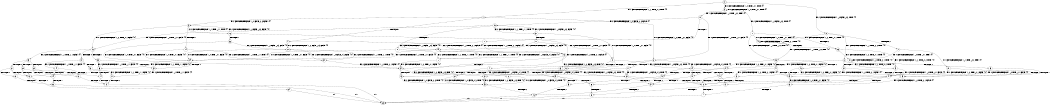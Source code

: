 digraph BCG {
size = "7, 10.5";
center = TRUE;
node [shape = circle];
0 [peripheries = 2];
0 -> 1 [label = "EX !1 !ATOMIC_EXCH_BRANCH (1, +1, TRUE, +0, 2, TRUE) !{0}"];
0 -> 2 [label = "EX !2 !ATOMIC_EXCH_BRANCH (1, +0, FALSE, +0, 3, TRUE) !{0}"];
0 -> 3 [label = "EX !0 !ATOMIC_EXCH_BRANCH (1, +0, TRUE, +0, 1, TRUE) !{0}"];
1 -> 4 [label = "TERMINATE !1"];
1 -> 5 [label = "EX !2 !ATOMIC_EXCH_BRANCH (1, +0, FALSE, +0, 3, FALSE) !{0}"];
1 -> 6 [label = "EX !0 !ATOMIC_EXCH_BRANCH (1, +0, TRUE, +0, 1, FALSE) !{0}"];
2 -> 7 [label = "TERMINATE !2"];
2 -> 8 [label = "EX !1 !ATOMIC_EXCH_BRANCH (1, +1, TRUE, +0, 2, TRUE) !{0}"];
2 -> 9 [label = "EX !0 !ATOMIC_EXCH_BRANCH (1, +0, TRUE, +0, 1, TRUE) !{0}"];
3 -> 10 [label = "EX !1 !ATOMIC_EXCH_BRANCH (1, +1, TRUE, +0, 2, TRUE) !{0}"];
3 -> 11 [label = "EX !2 !ATOMIC_EXCH_BRANCH (1, +0, FALSE, +0, 3, TRUE) !{0}"];
3 -> 3 [label = "EX !0 !ATOMIC_EXCH_BRANCH (1, +0, TRUE, +0, 1, TRUE) !{0}"];
4 -> 12 [label = "EX !2 !ATOMIC_EXCH_BRANCH (1, +0, FALSE, +0, 3, FALSE) !{0}"];
4 -> 13 [label = "EX !0 !ATOMIC_EXCH_BRANCH (1, +0, TRUE, +0, 1, FALSE) !{0}"];
5 -> 14 [label = "TERMINATE !1"];
5 -> 15 [label = "EX !0 !ATOMIC_EXCH_BRANCH (1, +0, TRUE, +0, 1, FALSE) !{0}"];
5 -> 16 [label = "EX !2 !ATOMIC_EXCH_BRANCH (1, +1, TRUE, +1, 1, TRUE) !{0}"];
6 -> 17 [label = "TERMINATE !1"];
6 -> 18 [label = "TERMINATE !0"];
6 -> 19 [label = "EX !2 !ATOMIC_EXCH_BRANCH (1, +0, FALSE, +0, 3, TRUE) !{0}"];
7 -> 20 [label = "EX !1 !ATOMIC_EXCH_BRANCH (1, +1, TRUE, +0, 2, TRUE) !{0}"];
7 -> 21 [label = "EX !0 !ATOMIC_EXCH_BRANCH (1, +0, TRUE, +0, 1, TRUE) !{0}"];
8 -> 22 [label = "TERMINATE !1"];
8 -> 23 [label = "TERMINATE !2"];
8 -> 24 [label = "EX !0 !ATOMIC_EXCH_BRANCH (1, +0, TRUE, +0, 1, FALSE) !{0}"];
9 -> 25 [label = "TERMINATE !2"];
9 -> 26 [label = "EX !1 !ATOMIC_EXCH_BRANCH (1, +1, TRUE, +0, 2, TRUE) !{0}"];
9 -> 9 [label = "EX !0 !ATOMIC_EXCH_BRANCH (1, +0, TRUE, +0, 1, TRUE) !{0}"];
10 -> 27 [label = "TERMINATE !1"];
10 -> 28 [label = "EX !2 !ATOMIC_EXCH_BRANCH (1, +0, FALSE, +0, 3, FALSE) !{0}"];
10 -> 6 [label = "EX !0 !ATOMIC_EXCH_BRANCH (1, +0, TRUE, +0, 1, FALSE) !{0}"];
11 -> 25 [label = "TERMINATE !2"];
11 -> 26 [label = "EX !1 !ATOMIC_EXCH_BRANCH (1, +1, TRUE, +0, 2, TRUE) !{0}"];
11 -> 9 [label = "EX !0 !ATOMIC_EXCH_BRANCH (1, +0, TRUE, +0, 1, TRUE) !{0}"];
12 -> 29 [label = "EX !0 !ATOMIC_EXCH_BRANCH (1, +0, TRUE, +0, 1, FALSE) !{0}"];
12 -> 30 [label = "EX !2 !ATOMIC_EXCH_BRANCH (1, +1, TRUE, +1, 1, TRUE) !{0}"];
13 -> 31 [label = "TERMINATE !0"];
13 -> 32 [label = "EX !2 !ATOMIC_EXCH_BRANCH (1, +0, FALSE, +0, 3, TRUE) !{0}"];
14 -> 29 [label = "EX !0 !ATOMIC_EXCH_BRANCH (1, +0, TRUE, +0, 1, FALSE) !{0}"];
14 -> 30 [label = "EX !2 !ATOMIC_EXCH_BRANCH (1, +1, TRUE, +1, 1, TRUE) !{0}"];
15 -> 33 [label = "TERMINATE !1"];
15 -> 34 [label = "TERMINATE !0"];
15 -> 35 [label = "EX !2 !ATOMIC_EXCH_BRANCH (1, +1, TRUE, +1, 1, FALSE) !{0}"];
16 -> 36 [label = "TERMINATE !1"];
16 -> 37 [label = "EX !0 !ATOMIC_EXCH_BRANCH (1, +0, TRUE, +0, 1, FALSE) !{0}"];
16 -> 5 [label = "EX !2 !ATOMIC_EXCH_BRANCH (1, +0, FALSE, +0, 3, FALSE) !{0}"];
17 -> 31 [label = "TERMINATE !0"];
17 -> 32 [label = "EX !2 !ATOMIC_EXCH_BRANCH (1, +0, FALSE, +0, 3, TRUE) !{0}"];
18 -> 38 [label = "TERMINATE !1"];
18 -> 39 [label = "EX !2 !ATOMIC_EXCH_BRANCH (1, +0, FALSE, +0, 3, TRUE) !{1}"];
19 -> 40 [label = "TERMINATE !1"];
19 -> 41 [label = "TERMINATE !2"];
19 -> 42 [label = "TERMINATE !0"];
20 -> 43 [label = "TERMINATE !1"];
20 -> 44 [label = "EX !0 !ATOMIC_EXCH_BRANCH (1, +0, TRUE, +0, 1, FALSE) !{0}"];
21 -> 45 [label = "EX !1 !ATOMIC_EXCH_BRANCH (1, +1, TRUE, +0, 2, TRUE) !{0}"];
21 -> 21 [label = "EX !0 !ATOMIC_EXCH_BRANCH (1, +0, TRUE, +0, 1, TRUE) !{0}"];
22 -> 43 [label = "TERMINATE !2"];
22 -> 46 [label = "EX !0 !ATOMIC_EXCH_BRANCH (1, +0, TRUE, +0, 1, FALSE) !{0}"];
23 -> 43 [label = "TERMINATE !1"];
23 -> 44 [label = "EX !0 !ATOMIC_EXCH_BRANCH (1, +0, TRUE, +0, 1, FALSE) !{0}"];
24 -> 40 [label = "TERMINATE !1"];
24 -> 41 [label = "TERMINATE !2"];
24 -> 42 [label = "TERMINATE !0"];
25 -> 45 [label = "EX !1 !ATOMIC_EXCH_BRANCH (1, +1, TRUE, +0, 2, TRUE) !{0}"];
25 -> 21 [label = "EX !0 !ATOMIC_EXCH_BRANCH (1, +0, TRUE, +0, 1, TRUE) !{0}"];
26 -> 47 [label = "TERMINATE !1"];
26 -> 48 [label = "TERMINATE !2"];
26 -> 24 [label = "EX !0 !ATOMIC_EXCH_BRANCH (1, +0, TRUE, +0, 1, FALSE) !{0}"];
27 -> 49 [label = "EX !2 !ATOMIC_EXCH_BRANCH (1, +0, FALSE, +0, 3, FALSE) !{0}"];
27 -> 13 [label = "EX !0 !ATOMIC_EXCH_BRANCH (1, +0, TRUE, +0, 1, FALSE) !{0}"];
28 -> 50 [label = "TERMINATE !1"];
28 -> 51 [label = "EX !2 !ATOMIC_EXCH_BRANCH (1, +1, TRUE, +1, 1, TRUE) !{0}"];
28 -> 15 [label = "EX !0 !ATOMIC_EXCH_BRANCH (1, +0, TRUE, +0, 1, FALSE) !{0}"];
29 -> 52 [label = "TERMINATE !0"];
29 -> 53 [label = "EX !2 !ATOMIC_EXCH_BRANCH (1, +1, TRUE, +1, 1, FALSE) !{0}"];
30 -> 54 [label = "EX !0 !ATOMIC_EXCH_BRANCH (1, +0, TRUE, +0, 1, FALSE) !{0}"];
30 -> 12 [label = "EX !2 !ATOMIC_EXCH_BRANCH (1, +0, FALSE, +0, 3, FALSE) !{0}"];
31 -> 55 [label = "EX !2 !ATOMIC_EXCH_BRANCH (1, +0, FALSE, +0, 3, TRUE) !{2}"];
32 -> 56 [label = "TERMINATE !2"];
32 -> 57 [label = "TERMINATE !0"];
33 -> 52 [label = "TERMINATE !0"];
33 -> 53 [label = "EX !2 !ATOMIC_EXCH_BRANCH (1, +1, TRUE, +1, 1, FALSE) !{0}"];
34 -> 58 [label = "TERMINATE !1"];
34 -> 59 [label = "EX !2 !ATOMIC_EXCH_BRANCH (1, +1, TRUE, +1, 1, FALSE) !{1}"];
35 -> 60 [label = "TERMINATE !1"];
35 -> 61 [label = "TERMINATE !2"];
35 -> 62 [label = "TERMINATE !0"];
36 -> 54 [label = "EX !0 !ATOMIC_EXCH_BRANCH (1, +0, TRUE, +0, 1, FALSE) !{0}"];
36 -> 12 [label = "EX !2 !ATOMIC_EXCH_BRANCH (1, +0, FALSE, +0, 3, FALSE) !{0}"];
37 -> 63 [label = "TERMINATE !1"];
37 -> 64 [label = "TERMINATE !0"];
37 -> 19 [label = "EX !2 !ATOMIC_EXCH_BRANCH (1, +0, FALSE, +0, 3, TRUE) !{0}"];
38 -> 55 [label = "EX !2 !ATOMIC_EXCH_BRANCH (1, +0, FALSE, +0, 3, TRUE) !{2}"];
39 -> 65 [label = "TERMINATE !1"];
39 -> 66 [label = "TERMINATE !2"];
40 -> 56 [label = "TERMINATE !2"];
40 -> 57 [label = "TERMINATE !0"];
41 -> 56 [label = "TERMINATE !1"];
41 -> 67 [label = "TERMINATE !0"];
42 -> 65 [label = "TERMINATE !1"];
42 -> 66 [label = "TERMINATE !2"];
43 -> 68 [label = "EX !0 !ATOMIC_EXCH_BRANCH (1, +0, TRUE, +0, 1, FALSE) !{0}"];
44 -> 56 [label = "TERMINATE !1"];
44 -> 67 [label = "TERMINATE !0"];
45 -> 69 [label = "TERMINATE !1"];
45 -> 44 [label = "EX !0 !ATOMIC_EXCH_BRANCH (1, +0, TRUE, +0, 1, FALSE) !{0}"];
46 -> 56 [label = "TERMINATE !2"];
46 -> 57 [label = "TERMINATE !0"];
47 -> 69 [label = "TERMINATE !2"];
47 -> 46 [label = "EX !0 !ATOMIC_EXCH_BRANCH (1, +0, TRUE, +0, 1, FALSE) !{0}"];
48 -> 69 [label = "TERMINATE !1"];
48 -> 44 [label = "EX !0 !ATOMIC_EXCH_BRANCH (1, +0, TRUE, +0, 1, FALSE) !{0}"];
49 -> 70 [label = "EX !2 !ATOMIC_EXCH_BRANCH (1, +1, TRUE, +1, 1, TRUE) !{0}"];
49 -> 29 [label = "EX !0 !ATOMIC_EXCH_BRANCH (1, +0, TRUE, +0, 1, FALSE) !{0}"];
50 -> 70 [label = "EX !2 !ATOMIC_EXCH_BRANCH (1, +1, TRUE, +1, 1, TRUE) !{0}"];
50 -> 29 [label = "EX !0 !ATOMIC_EXCH_BRANCH (1, +0, TRUE, +0, 1, FALSE) !{0}"];
51 -> 71 [label = "TERMINATE !1"];
51 -> 28 [label = "EX !2 !ATOMIC_EXCH_BRANCH (1, +0, FALSE, +0, 3, FALSE) !{0}"];
51 -> 37 [label = "EX !0 !ATOMIC_EXCH_BRANCH (1, +0, TRUE, +0, 1, FALSE) !{0}"];
52 -> 72 [label = "EX !2 !ATOMIC_EXCH_BRANCH (1, +1, TRUE, +1, 1, FALSE) !{2}"];
53 -> 73 [label = "TERMINATE !2"];
53 -> 74 [label = "TERMINATE !0"];
54 -> 75 [label = "TERMINATE !0"];
54 -> 32 [label = "EX !2 !ATOMIC_EXCH_BRANCH (1, +0, FALSE, +0, 3, TRUE) !{0}"];
55 -> 76 [label = "TERMINATE !2"];
56 -> 77 [label = "TERMINATE !0"];
57 -> 76 [label = "TERMINATE !2"];
58 -> 72 [label = "EX !2 !ATOMIC_EXCH_BRANCH (1, +1, TRUE, +1, 1, FALSE) !{2}"];
59 -> 78 [label = "TERMINATE !1"];
59 -> 79 [label = "TERMINATE !2"];
60 -> 73 [label = "TERMINATE !2"];
60 -> 74 [label = "TERMINATE !0"];
61 -> 73 [label = "TERMINATE !1"];
61 -> 80 [label = "TERMINATE !0"];
62 -> 78 [label = "TERMINATE !1"];
62 -> 79 [label = "TERMINATE !2"];
63 -> 75 [label = "TERMINATE !0"];
63 -> 32 [label = "EX !2 !ATOMIC_EXCH_BRANCH (1, +0, FALSE, +0, 3, TRUE) !{0}"];
64 -> 81 [label = "TERMINATE !1"];
64 -> 39 [label = "EX !2 !ATOMIC_EXCH_BRANCH (1, +0, FALSE, +0, 3, TRUE) !{1}"];
65 -> 76 [label = "TERMINATE !2"];
66 -> 82 [label = "TERMINATE !1"];
67 -> 82 [label = "TERMINATE !1"];
68 -> 77 [label = "TERMINATE !0"];
69 -> 68 [label = "EX !0 !ATOMIC_EXCH_BRANCH (1, +0, TRUE, +0, 1, FALSE) !{0}"];
70 -> 49 [label = "EX !2 !ATOMIC_EXCH_BRANCH (1, +0, FALSE, +0, 3, FALSE) !{0}"];
70 -> 54 [label = "EX !0 !ATOMIC_EXCH_BRANCH (1, +0, TRUE, +0, 1, FALSE) !{0}"];
71 -> 49 [label = "EX !2 !ATOMIC_EXCH_BRANCH (1, +0, FALSE, +0, 3, FALSE) !{0}"];
71 -> 54 [label = "EX !0 !ATOMIC_EXCH_BRANCH (1, +0, TRUE, +0, 1, FALSE) !{0}"];
72 -> 83 [label = "TERMINATE !2"];
73 -> 84 [label = "TERMINATE !0"];
74 -> 83 [label = "TERMINATE !2"];
75 -> 55 [label = "EX !2 !ATOMIC_EXCH_BRANCH (1, +0, FALSE, +0, 3, TRUE) !{2}"];
76 -> 85 [label = "exit"];
77 -> 85 [label = "exit"];
78 -> 83 [label = "TERMINATE !2"];
79 -> 86 [label = "TERMINATE !1"];
80 -> 86 [label = "TERMINATE !1"];
81 -> 55 [label = "EX !2 !ATOMIC_EXCH_BRANCH (1, +0, FALSE, +0, 3, TRUE) !{2}"];
82 -> 85 [label = "exit"];
83 -> 85 [label = "exit"];
84 -> 85 [label = "exit"];
86 -> 85 [label = "exit"];
}
